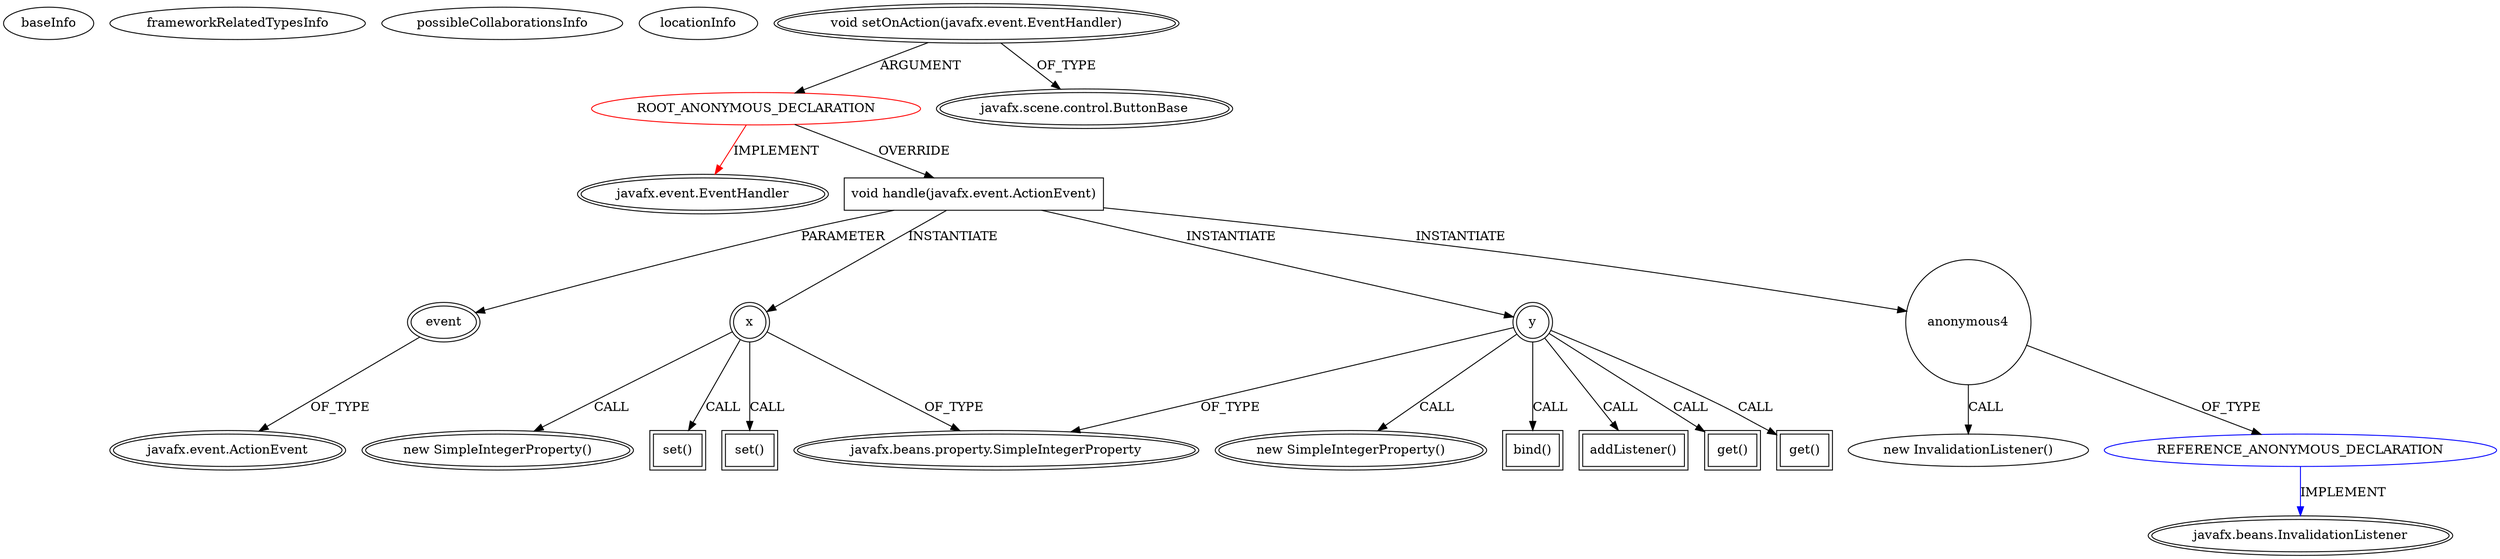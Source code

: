 digraph {
baseInfo[graphId=4565,category="extension_graph",isAnonymous=true,possibleRelation=true]
frameworkRelatedTypesInfo[0="javafx.event.EventHandler"]
possibleCollaborationsInfo[0="4565~OVERRIDING_METHOD_DECLARATION-INSTANTIATION-~javafx.event.EventHandler ~javafx.beans.InvalidationListener ~true~true"]
locationInfo[projectName="tomoTaka01-EffectSample",filePath="/tomoTaka01-EffectSample/EffectSample-master/src/effectsample/BindDemo.java",contextSignature="void start(javafx.stage.Stage)",graphId="4565"]
0[label="ROOT_ANONYMOUS_DECLARATION",vertexType="ROOT_ANONYMOUS_DECLARATION",isFrameworkType=false,color=red]
1[label="javafx.event.EventHandler",vertexType="FRAMEWORK_INTERFACE_TYPE",isFrameworkType=true,peripheries=2]
2[label="void setOnAction(javafx.event.EventHandler)",vertexType="OUTSIDE_CALL",isFrameworkType=true,peripheries=2]
3[label="javafx.scene.control.ButtonBase",vertexType="FRAMEWORK_CLASS_TYPE",isFrameworkType=true,peripheries=2]
4[label="void handle(javafx.event.ActionEvent)",vertexType="OVERRIDING_METHOD_DECLARATION",isFrameworkType=false,shape=box]
5[label="event",vertexType="PARAMETER_DECLARATION",isFrameworkType=true,peripheries=2]
6[label="javafx.event.ActionEvent",vertexType="FRAMEWORK_CLASS_TYPE",isFrameworkType=true,peripheries=2]
8[label="x",vertexType="VARIABLE_EXPRESION",isFrameworkType=true,peripheries=2,shape=circle]
9[label="javafx.beans.property.SimpleIntegerProperty",vertexType="FRAMEWORK_CLASS_TYPE",isFrameworkType=true,peripheries=2]
7[label="new SimpleIntegerProperty()",vertexType="CONSTRUCTOR_CALL",isFrameworkType=true,peripheries=2]
11[label="y",vertexType="VARIABLE_EXPRESION",isFrameworkType=true,peripheries=2,shape=circle]
10[label="new SimpleIntegerProperty()",vertexType="CONSTRUCTOR_CALL",isFrameworkType=true,peripheries=2]
14[label="bind()",vertexType="INSIDE_CALL",isFrameworkType=true,peripheries=2,shape=box]
16[label="addListener()",vertexType="INSIDE_CALL",isFrameworkType=true,peripheries=2,shape=box]
18[label="anonymous4",vertexType="VARIABLE_EXPRESION",isFrameworkType=false,shape=circle]
19[label="REFERENCE_ANONYMOUS_DECLARATION",vertexType="REFERENCE_ANONYMOUS_DECLARATION",isFrameworkType=false,color=blue]
20[label="javafx.beans.InvalidationListener",vertexType="FRAMEWORK_INTERFACE_TYPE",isFrameworkType=true,peripheries=2]
17[label="new InvalidationListener()",vertexType="CONSTRUCTOR_CALL",isFrameworkType=false]
22[label="get()",vertexType="INSIDE_CALL",isFrameworkType=true,peripheries=2,shape=box]
24[label="set()",vertexType="INSIDE_CALL",isFrameworkType=true,peripheries=2,shape=box]
26[label="set()",vertexType="INSIDE_CALL",isFrameworkType=true,peripheries=2,shape=box]
28[label="get()",vertexType="INSIDE_CALL",isFrameworkType=true,peripheries=2,shape=box]
0->1[label="IMPLEMENT",color=red]
2->0[label="ARGUMENT"]
2->3[label="OF_TYPE"]
0->4[label="OVERRIDE"]
5->6[label="OF_TYPE"]
4->5[label="PARAMETER"]
4->8[label="INSTANTIATE"]
8->9[label="OF_TYPE"]
8->7[label="CALL"]
4->11[label="INSTANTIATE"]
11->9[label="OF_TYPE"]
11->10[label="CALL"]
11->14[label="CALL"]
11->16[label="CALL"]
4->18[label="INSTANTIATE"]
19->20[label="IMPLEMENT",color=blue]
18->19[label="OF_TYPE"]
18->17[label="CALL"]
11->22[label="CALL"]
8->24[label="CALL"]
8->26[label="CALL"]
11->28[label="CALL"]
}
